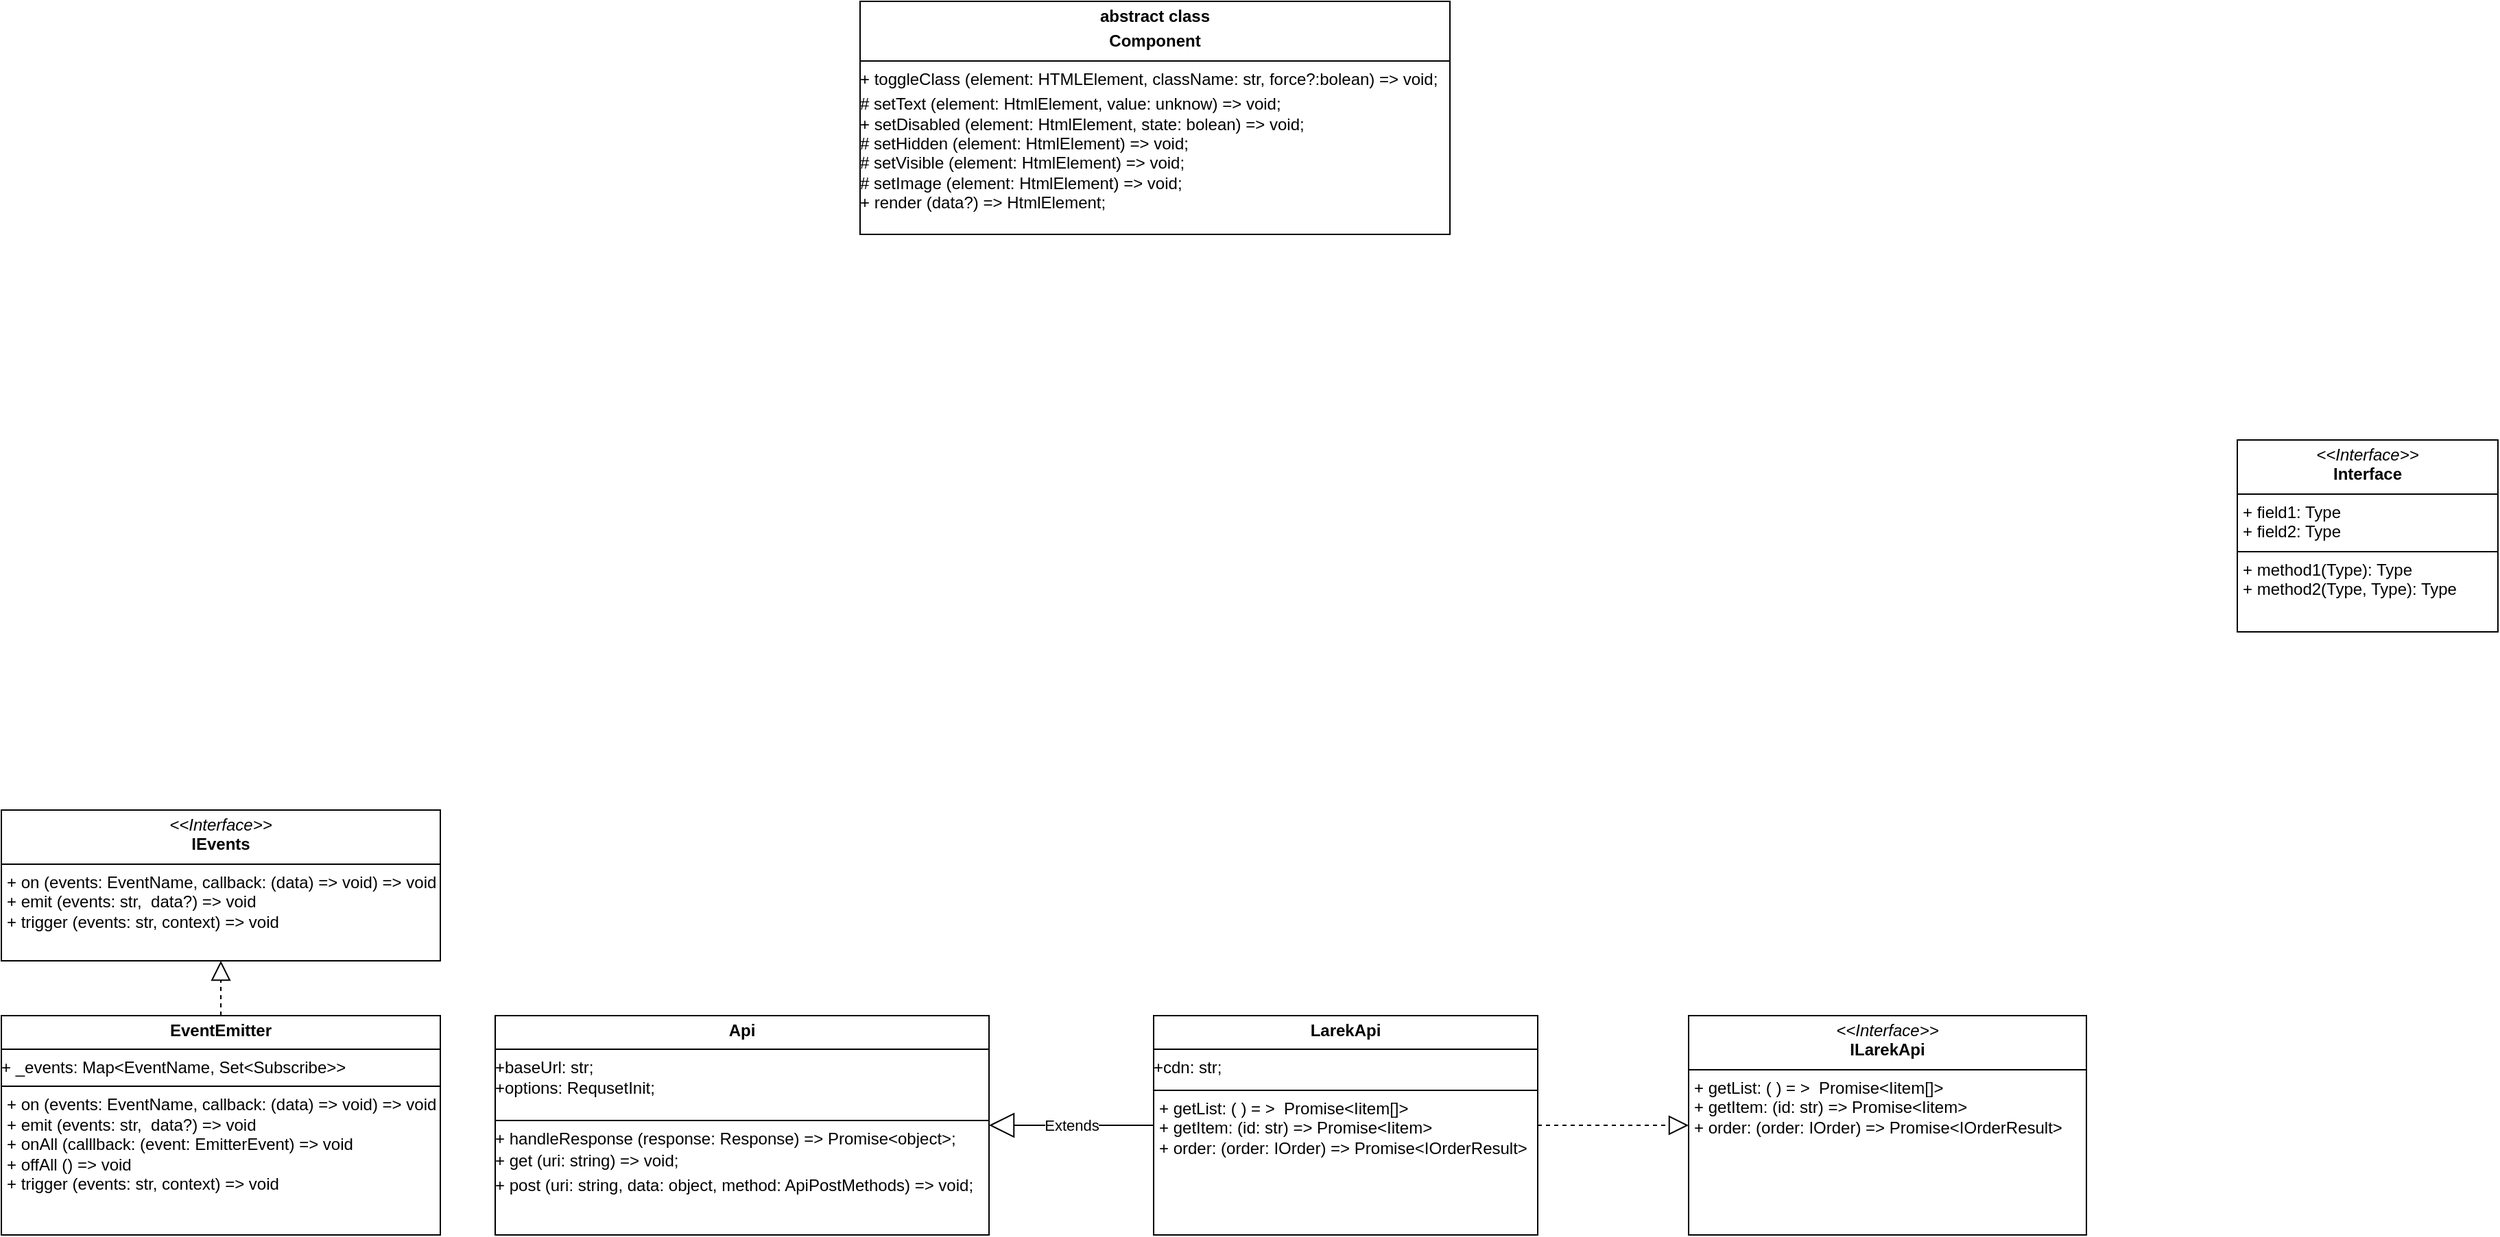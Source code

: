 <mxfile version="24.4.0" type="github">
  <diagram name="Страница — 1" id="z3P2CDi4im3vI8IVjc8o">
    <mxGraphModel dx="4261" dy="2544" grid="1" gridSize="10" guides="1" tooltips="1" connect="1" arrows="1" fold="1" page="1" pageScale="1" pageWidth="827" pageHeight="1169" math="0" shadow="0">
      <root>
        <mxCell id="0" />
        <mxCell id="1" parent="0" />
        <mxCell id="5842s0LLyivOS5_dFz7O-1" value="&lt;p style=&quot;margin:0px;margin-top:4px;text-align:center;&quot;&gt;&lt;i&gt;&amp;lt;&amp;lt;Interface&amp;gt;&amp;gt;&lt;/i&gt;&lt;br&gt;&lt;b&gt;ILarekApi&lt;/b&gt;&lt;/p&gt;&lt;hr size=&quot;1&quot; style=&quot;border-style:solid;&quot;&gt;&lt;p style=&quot;margin:0px;margin-left:4px;&quot;&gt;&lt;span style=&quot;background-color: initial;&quot;&gt;+ getList: ( ) = &amp;gt;&amp;nbsp; Promise&amp;lt;Iitem[]&amp;gt;&lt;/span&gt;&lt;br&gt;&lt;/p&gt;&lt;p style=&quot;margin:0px;margin-left:4px;&quot;&gt;+ getItem: (id: str) =&amp;gt; Promise&amp;lt;Iitem&amp;gt;&lt;/p&gt;&lt;p style=&quot;margin:0px;margin-left:4px;&quot;&gt;+ order: (order: IOrder) =&amp;gt; Promise&amp;lt;IOrderResult&amp;gt;&lt;/p&gt;" style="verticalAlign=top;align=left;overflow=fill;html=1;whiteSpace=wrap;" vertex="1" parent="1">
          <mxGeometry x="190" y="470" width="290" height="160" as="geometry" />
        </mxCell>
        <mxCell id="5842s0LLyivOS5_dFz7O-2" value="&lt;p style=&quot;margin:0px;margin-top:4px;text-align:center;&quot;&gt;&lt;b&gt;LarekApi&lt;/b&gt;&lt;/p&gt;&lt;hr size=&quot;1&quot; style=&quot;border-style:solid;&quot;&gt;+cdn: str;&lt;br&gt;&lt;div style=&quot;height:2px;&quot;&gt;&lt;/div&gt;&lt;hr size=&quot;1&quot; style=&quot;border-style:solid;&quot;&gt;&lt;div style=&quot;height:2px;&quot;&gt;&lt;p style=&quot;margin: 0px 0px 0px 4px;&quot;&gt;&lt;span style=&quot;background-color: initial;&quot;&gt;+ getList: ( ) = &amp;gt;&amp;nbsp; Promise&amp;lt;Iitem[]&amp;gt;&lt;/span&gt;&lt;br&gt;&lt;/p&gt;&lt;p style=&quot;margin: 0px 0px 0px 4px;&quot;&gt;+ getItem: (id: str) =&amp;gt; Promise&amp;lt;Iitem&amp;gt;&lt;/p&gt;&lt;p style=&quot;margin: 0px 0px 0px 4px;&quot;&gt;+ order: (order: IOrder) =&amp;gt; Promise&amp;lt;IOrderResult&amp;gt;&lt;/p&gt;&lt;/div&gt;" style="verticalAlign=top;align=left;overflow=fill;html=1;whiteSpace=wrap;" vertex="1" parent="1">
          <mxGeometry x="-200" y="470" width="280" height="160" as="geometry" />
        </mxCell>
        <mxCell id="5842s0LLyivOS5_dFz7O-3" value="" style="endArrow=block;dashed=1;endFill=0;endSize=12;html=1;rounded=0;exitX=1;exitY=0.5;exitDx=0;exitDy=0;entryX=0;entryY=0.5;entryDx=0;entryDy=0;" edge="1" parent="1" source="5842s0LLyivOS5_dFz7O-2" target="5842s0LLyivOS5_dFz7O-1">
          <mxGeometry width="160" relative="1" as="geometry">
            <mxPoint x="-60" y="600" as="sourcePoint" />
            <mxPoint x="100" y="600" as="targetPoint" />
          </mxGeometry>
        </mxCell>
        <mxCell id="5842s0LLyivOS5_dFz7O-4" value="&lt;p style=&quot;margin:0px;margin-top:4px;text-align:center;&quot;&gt;&lt;b&gt;Api&lt;/b&gt;&lt;/p&gt;&lt;hr size=&quot;1&quot; style=&quot;border-style:solid;&quot;&gt;+baseUrl: str;&lt;div&gt;+options: RequsetInit;&lt;br&gt;&lt;div style=&quot;height:2px;&quot;&gt;&lt;br&gt;&lt;/div&gt;&lt;div style=&quot;height:2px;&quot;&gt;&lt;br&gt;&lt;/div&gt;&lt;div style=&quot;height:2px;&quot;&gt;&lt;br&gt;&lt;/div&gt;&lt;div style=&quot;height:2px;&quot;&gt;&lt;br&gt;&lt;/div&gt;&lt;div style=&quot;height:2px;&quot;&gt;&lt;br&gt;&lt;/div&gt;&lt;hr size=&quot;1&quot; style=&quot;border-style:solid;&quot;&gt;&lt;div style=&quot;height:2px;&quot;&gt;+ handleResponse (response: Response) =&amp;gt; Promise&amp;lt;object&amp;gt;;&lt;/div&gt;&lt;/div&gt;&lt;div style=&quot;height:2px;&quot;&gt;&lt;br&gt;&lt;/div&gt;&lt;div style=&quot;height:2px;&quot;&gt;&lt;br&gt;&lt;/div&gt;&lt;div style=&quot;height:2px;&quot;&gt;&lt;br&gt;&lt;/div&gt;&lt;div style=&quot;height:2px;&quot;&gt;&lt;br&gt;&lt;/div&gt;&lt;div style=&quot;height:2px;&quot;&gt;&lt;br&gt;&lt;/div&gt;&lt;div style=&quot;height:2px;&quot;&gt;&lt;br&gt;&lt;/div&gt;&lt;div style=&quot;height:2px;&quot;&gt;&lt;br&gt;&lt;/div&gt;&lt;div style=&quot;height:2px;&quot;&gt;+ get (uri: string) =&amp;gt; void;&lt;/div&gt;&lt;div style=&quot;height:2px;&quot;&gt;&lt;br&gt;&lt;/div&gt;&lt;div style=&quot;height:2px;&quot;&gt;&lt;br&gt;&lt;/div&gt;&lt;div style=&quot;height:2px;&quot;&gt;&lt;br&gt;&lt;/div&gt;&lt;div style=&quot;height:2px;&quot;&gt;&lt;br&gt;&lt;/div&gt;&lt;div style=&quot;height:2px;&quot;&gt;&lt;br&gt;&lt;/div&gt;&lt;div style=&quot;height:2px;&quot;&gt;&lt;br&gt;&lt;/div&gt;&lt;div style=&quot;height:2px;&quot;&gt;&lt;br&gt;&lt;/div&gt;&lt;div style=&quot;height:2px;&quot;&gt;&lt;br&gt;&lt;/div&gt;&lt;div style=&quot;height:2px;&quot;&gt;+ post (uri: string, data: object, method: ApiPostMethods) =&amp;gt; void;&lt;/div&gt;" style="verticalAlign=top;align=left;overflow=fill;html=1;whiteSpace=wrap;" vertex="1" parent="1">
          <mxGeometry x="-680" y="470" width="360" height="160" as="geometry" />
        </mxCell>
        <mxCell id="5842s0LLyivOS5_dFz7O-5" value="Extends" style="endArrow=block;endSize=16;endFill=0;html=1;rounded=0;exitX=0;exitY=0.5;exitDx=0;exitDy=0;" edge="1" parent="1" source="5842s0LLyivOS5_dFz7O-2" target="5842s0LLyivOS5_dFz7O-4">
          <mxGeometry width="160" relative="1" as="geometry">
            <mxPoint x="-200" y="580" as="sourcePoint" />
            <mxPoint x="-290" y="450" as="targetPoint" />
          </mxGeometry>
        </mxCell>
        <mxCell id="5842s0LLyivOS5_dFz7O-6" value="&lt;p style=&quot;margin:0px;margin-top:4px;text-align:center;&quot;&gt;&lt;i&gt;&amp;lt;&amp;lt;Interface&amp;gt;&amp;gt;&lt;/i&gt;&lt;br&gt;&lt;b&gt;IEvents&lt;/b&gt;&lt;/p&gt;&lt;hr size=&quot;1&quot; style=&quot;border-style:solid;&quot;&gt;&lt;p style=&quot;margin:0px;margin-left:4px;&quot;&gt;+ on (events: EventName, callback: (data) =&amp;gt; void) =&amp;gt; void&lt;br&gt;+&amp;nbsp;&lt;span style=&quot;background-color: initial;&quot;&gt;emit (events: str,&amp;nbsp; data?) =&amp;gt; void&lt;/span&gt;&lt;/p&gt;&lt;p style=&quot;margin:0px;margin-left:4px;&quot;&gt;&lt;span style=&quot;background-color: initial;&quot;&gt;+&amp;nbsp;&lt;/span&gt;&lt;span style=&quot;background-color: initial;&quot;&gt;trigger (events: str, context) =&amp;gt; void&lt;/span&gt;&lt;/p&gt;&lt;p style=&quot;margin:0px;margin-left:4px;&quot;&gt;&lt;br&gt;&lt;/p&gt;" style="verticalAlign=top;align=left;overflow=fill;html=1;whiteSpace=wrap;" vertex="1" parent="1">
          <mxGeometry x="-1040" y="320" width="320" height="110" as="geometry" />
        </mxCell>
        <mxCell id="5842s0LLyivOS5_dFz7O-7" value="&lt;p style=&quot;margin:0px;margin-top:4px;text-align:center;&quot;&gt;&lt;b&gt;EventEmitter&lt;/b&gt;&lt;/p&gt;&lt;hr size=&quot;1&quot; style=&quot;border-style:solid;&quot;&gt;&lt;div style=&quot;height:2px;&quot;&gt;+ _events: Map&amp;lt;EventName, Set&amp;lt;Subscribe&amp;gt;&amp;gt;&lt;/div&gt;&lt;div style=&quot;height:2px;&quot;&gt;&lt;br&gt;&lt;/div&gt;&lt;div style=&quot;height:2px;&quot;&gt;&lt;br&gt;&lt;/div&gt;&lt;div style=&quot;height:2px;&quot;&gt;&lt;br&gt;&lt;/div&gt;&lt;div style=&quot;height:2px;&quot;&gt;&lt;br&gt;&lt;/div&gt;&lt;div style=&quot;height:2px;&quot;&gt;&lt;br&gt;&lt;/div&gt;&lt;div style=&quot;height:2px;&quot;&gt;&lt;br&gt;&lt;/div&gt;&lt;hr size=&quot;1&quot; style=&quot;border-style:solid;&quot;&gt;&lt;div style=&quot;height:2px;&quot;&gt;&lt;p style=&quot;margin: 4px 0px 0px; text-align: center;&quot;&gt;&lt;/p&gt;&lt;p style=&quot;margin: 0px 0px 0px 4px;&quot;&gt;+ on (events: EventName, callback: (data) =&amp;gt; void) =&amp;gt; void&lt;br&gt;+&amp;nbsp;&lt;span style=&quot;background-color: initial;&quot;&gt;emit (events: str,&amp;nbsp; data?) =&amp;gt; void&lt;/span&gt;&lt;/p&gt;&lt;p style=&quot;margin: 0px 0px 0px 4px;&quot;&gt;&lt;span style=&quot;background-color: initial;&quot;&gt;+ onAll (calllback: (event: EmitterEvent) =&amp;gt; void&lt;/span&gt;&lt;/p&gt;&lt;p style=&quot;margin: 0px 0px 0px 4px;&quot;&gt;&lt;span style=&quot;background-color: initial;&quot;&gt;+ offAll () =&amp;gt; void&lt;/span&gt;&lt;/p&gt;&lt;p style=&quot;margin: 0px 0px 0px 4px;&quot;&gt;&lt;span style=&quot;background-color: initial;&quot;&gt;+&amp;nbsp;&lt;/span&gt;&lt;span style=&quot;background-color: initial;&quot;&gt;trigger (events: str, context) =&amp;gt; void&lt;/span&gt;&lt;/p&gt;&lt;p style=&quot;margin: 0px 0px 0px 4px;&quot;&gt;&lt;br&gt;&lt;/p&gt;&lt;/div&gt;" style="verticalAlign=top;align=left;overflow=fill;html=1;whiteSpace=wrap;" vertex="1" parent="1">
          <mxGeometry x="-1040" y="470" width="320" height="160" as="geometry" />
        </mxCell>
        <mxCell id="5842s0LLyivOS5_dFz7O-8" value="" style="endArrow=block;dashed=1;endFill=0;endSize=12;html=1;rounded=0;exitX=0.5;exitY=0;exitDx=0;exitDy=0;entryX=0.5;entryY=1;entryDx=0;entryDy=0;" edge="1" parent="1" source="5842s0LLyivOS5_dFz7O-7" target="5842s0LLyivOS5_dFz7O-6">
          <mxGeometry width="160" relative="1" as="geometry">
            <mxPoint x="90" y="560" as="sourcePoint" />
            <mxPoint x="200" y="560" as="targetPoint" />
          </mxGeometry>
        </mxCell>
        <mxCell id="5842s0LLyivOS5_dFz7O-9" value="&lt;p style=&quot;margin:0px;margin-top:4px;text-align:center;&quot;&gt;&lt;i&gt;&amp;lt;&amp;lt;Interface&amp;gt;&amp;gt;&lt;/i&gt;&lt;br/&gt;&lt;b&gt;Interface&lt;/b&gt;&lt;/p&gt;&lt;hr size=&quot;1&quot; style=&quot;border-style:solid;&quot;/&gt;&lt;p style=&quot;margin:0px;margin-left:4px;&quot;&gt;+ field1: Type&lt;br/&gt;+ field2: Type&lt;/p&gt;&lt;hr size=&quot;1&quot; style=&quot;border-style:solid;&quot;/&gt;&lt;p style=&quot;margin:0px;margin-left:4px;&quot;&gt;+ method1(Type): Type&lt;br/&gt;+ method2(Type, Type): Type&lt;/p&gt;" style="verticalAlign=top;align=left;overflow=fill;html=1;whiteSpace=wrap;" vertex="1" parent="1">
          <mxGeometry x="590" y="50" width="190" height="140" as="geometry" />
        </mxCell>
        <mxCell id="5842s0LLyivOS5_dFz7O-10" value="&lt;p style=&quot;margin:0px;margin-top:4px;text-align:center;&quot;&gt;&lt;b&gt;abstract class&lt;/b&gt;&lt;/p&gt;&lt;p style=&quot;margin:0px;margin-top:4px;text-align:center;&quot;&gt;&lt;b&gt;Component&lt;/b&gt;&lt;/p&gt;&lt;hr size=&quot;1&quot; style=&quot;border-style:solid;&quot;&gt;&lt;div style=&quot;height:2px;&quot;&gt;+ toggleClass (element: HTMLElement, className: str, force?:bolean) =&amp;gt; void;&lt;/div&gt;&lt;div style=&quot;height:2px;&quot;&gt;&lt;br&gt;&lt;/div&gt;&lt;div style=&quot;height:2px;&quot;&gt;&lt;br&gt;# setText (element: HtmlElement, value: unknow) =&amp;gt; void;&lt;br&gt;+ setDisabled (&lt;span style=&quot;background-color: initial;&quot;&gt;element: HtmlElement, state: bolean) =&amp;gt; void;&lt;br&gt;# setHidden (&lt;/span&gt;&lt;span style=&quot;background-color: initial;&quot;&gt;element: HtmlElement&lt;/span&gt;&lt;span style=&quot;background-color: initial;&quot;&gt;) =&amp;gt; void;&lt;br&gt;# setVisible (&lt;/span&gt;&lt;span style=&quot;background-color: initial;&quot;&gt;element: HtmlElement) =&amp;gt; void;&lt;br&gt;# setImage (&lt;/span&gt;&lt;span style=&quot;background-color: initial;&quot;&gt;element: HtmlElement) =&amp;gt; void;&lt;br&gt;+ render (data?) =&amp;gt;&amp;nbsp;&lt;/span&gt;&lt;span style=&quot;background-color: initial;&quot;&gt;HtmlElement;&lt;/span&gt;&lt;/div&gt;&lt;div style=&quot;height:2px;&quot;&gt;&lt;br&gt;&lt;/div&gt;&lt;div style=&quot;height:2px;&quot;&gt;&lt;br&gt;&lt;/div&gt;&lt;div style=&quot;height:2px;&quot;&gt;&lt;br&gt;&lt;/div&gt;&lt;div style=&quot;height:2px;&quot;&gt;&lt;br&gt;&lt;/div&gt;&lt;div style=&quot;height:2px;&quot;&gt;&lt;br&gt;&lt;/div&gt;&lt;div style=&quot;height:2px;&quot;&gt;&lt;/div&gt;" style="verticalAlign=top;align=left;overflow=fill;html=1;whiteSpace=wrap;" vertex="1" parent="1">
          <mxGeometry x="-414" y="-270" width="430" height="170" as="geometry" />
        </mxCell>
      </root>
    </mxGraphModel>
  </diagram>
</mxfile>
